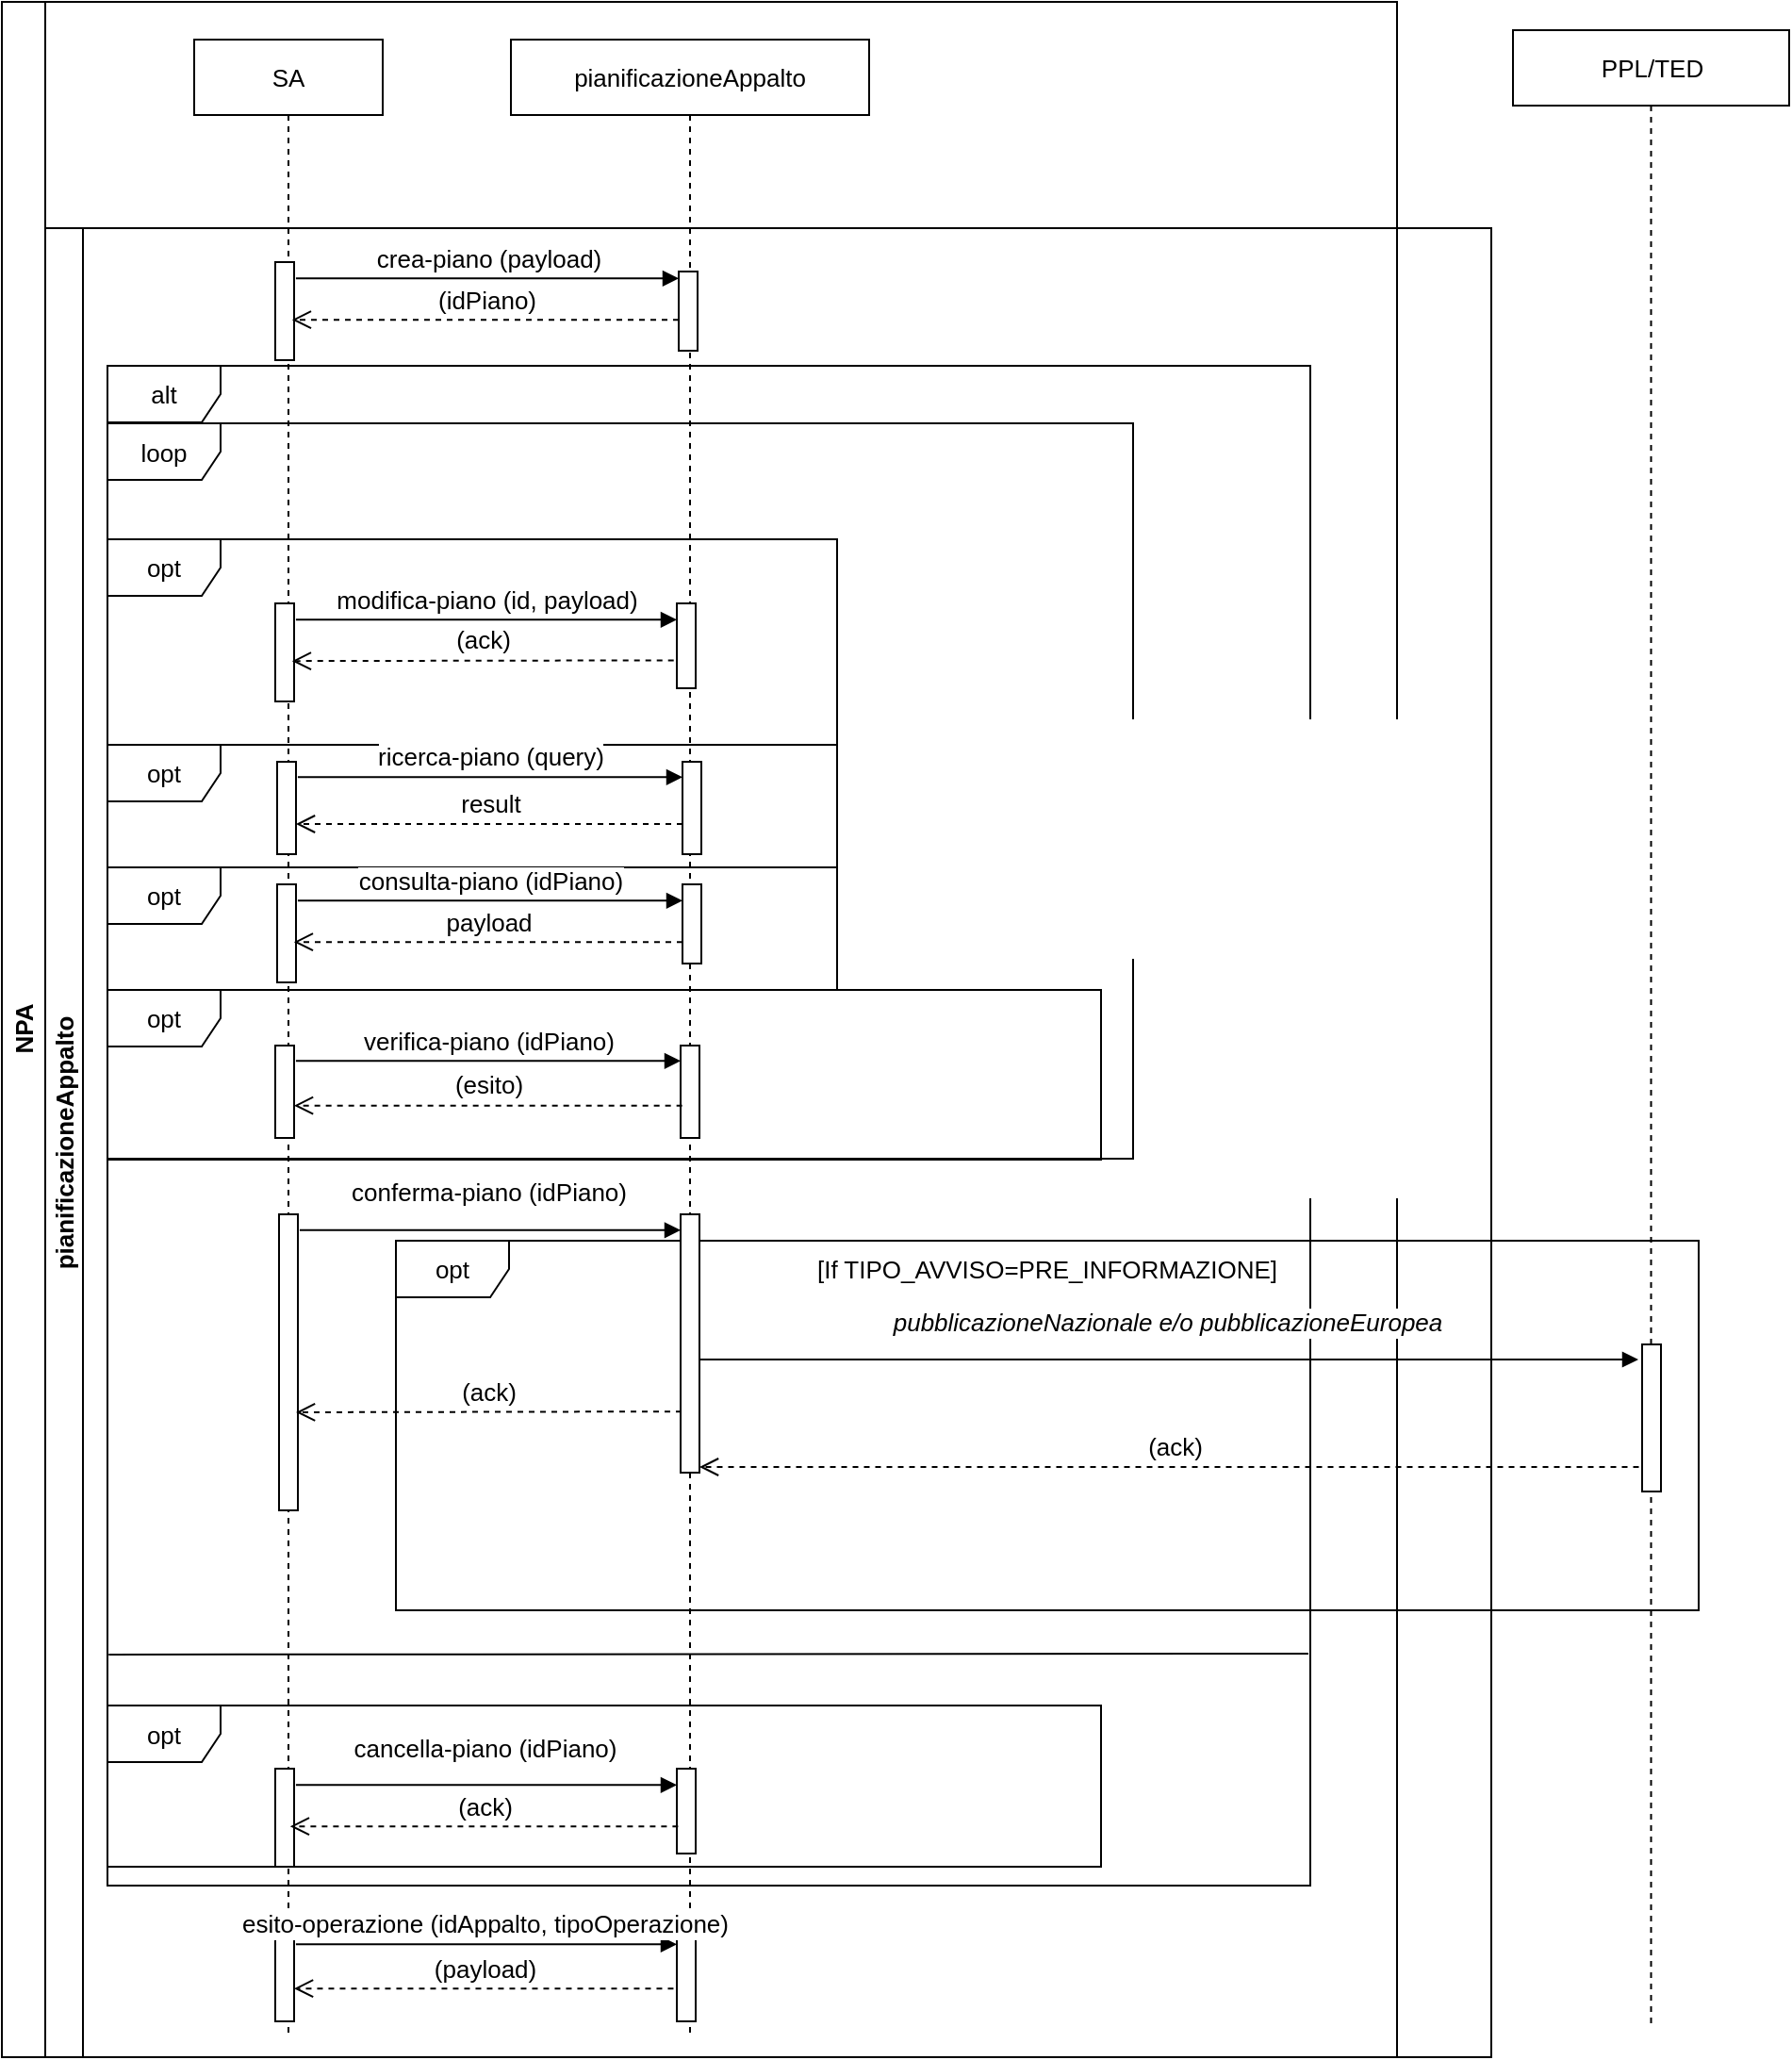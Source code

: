 <mxfile version="20.8.10" type="device"><diagram name="Sequence pianificazioneAppalto" id="UKMwSE8YnOYDbBBs1wo6"><mxGraphModel dx="2269" dy="1483" grid="0" gridSize="10" guides="1" tooltips="1" connect="1" arrows="1" fold="1" page="1" pageScale="1" pageWidth="850" pageHeight="1100" math="0" shadow="0"><root><mxCell id="0"/><mxCell id="1" parent="0"/><mxCell id="P1UBb0xaYBLae1-us5LO-1" value="&lt;font color=&quot;#000000&quot; style=&quot;font-size: 13px;&quot;&gt;&lt;span style=&quot;font-size: 13px;&quot;&gt;opt&lt;/span&gt;&lt;/font&gt;" style="shape=umlFrame;whiteSpace=wrap;html=1;fontColor=#FF0000;strokeColor=#000000;fontSize=13;" vertex="1" parent="1"><mxGeometry x="259" y="697" width="691" height="196" as="geometry"/></mxCell><mxCell id="P1UBb0xaYBLae1-us5LO-2" value="opt" style="shape=umlFrame;whiteSpace=wrap;html=1;fontSize=13;" vertex="1" parent="1"><mxGeometry x="106" y="325" width="387" height="109" as="geometry"/></mxCell><mxCell id="P1UBb0xaYBLae1-us5LO-3" value="alt" style="shape=umlFrame;whiteSpace=wrap;html=1;fontSize=13;" vertex="1" parent="1"><mxGeometry x="106" y="233" width="638" height="806" as="geometry"/></mxCell><mxCell id="P1UBb0xaYBLae1-us5LO-4" value="loop" style="shape=umlFrame;whiteSpace=wrap;html=1;fontSize=13;" vertex="1" parent="1"><mxGeometry x="106" y="263.5" width="544" height="390" as="geometry"/></mxCell><mxCell id="P1UBb0xaYBLae1-us5LO-5" value="opt" style="shape=umlFrame;whiteSpace=wrap;html=1;fontSize=13;" vertex="1" parent="1"><mxGeometry x="106" y="434" width="387" height="65" as="geometry"/></mxCell><mxCell id="P1UBb0xaYBLae1-us5LO-6" value="opt" style="shape=umlFrame;whiteSpace=wrap;html=1;fontSize=13;" vertex="1" parent="1"><mxGeometry x="106" y="499" width="387" height="65" as="geometry"/></mxCell><mxCell id="P1UBb0xaYBLae1-us5LO-7" value="NPA" style="swimlane;horizontal=0;whiteSpace=wrap;html=1;strokeWidth=1;fontSize=13;" vertex="1" parent="1"><mxGeometry x="50" y="40" width="740" height="1090" as="geometry"/></mxCell><mxCell id="P1UBb0xaYBLae1-us5LO-8" value="pianificazioneAppalto" style="shape=umlLifeline;perimeter=lifelinePerimeter;whiteSpace=wrap;html=1;container=1;collapsible=0;recursiveResize=0;outlineConnect=0;fontSize=13;" vertex="1" parent="P1UBb0xaYBLae1-us5LO-7"><mxGeometry x="270" y="20" width="190" height="1060" as="geometry"/></mxCell><mxCell id="P1UBb0xaYBLae1-us5LO-9" value="" style="html=1;points=[];perimeter=orthogonalPerimeter;fontSize=13;" vertex="1" parent="P1UBb0xaYBLae1-us5LO-8"><mxGeometry x="89" y="123" width="10" height="42" as="geometry"/></mxCell><mxCell id="P1UBb0xaYBLae1-us5LO-10" value="opt" style="shape=umlFrame;whiteSpace=wrap;html=1;fontSize=13;" vertex="1" parent="P1UBb0xaYBLae1-us5LO-8"><mxGeometry x="-214" y="883.5" width="527" height="85.5" as="geometry"/></mxCell><mxCell id="P1UBb0xaYBLae1-us5LO-11" value="SA" style="shape=umlLifeline;perimeter=lifelinePerimeter;whiteSpace=wrap;html=1;container=1;collapsible=0;recursiveResize=0;outlineConnect=0;fontSize=13;" vertex="1" parent="P1UBb0xaYBLae1-us5LO-7"><mxGeometry x="102" y="20" width="100" height="1060" as="geometry"/></mxCell><mxCell id="P1UBb0xaYBLae1-us5LO-12" value="pianificazioneAppalto" style="swimlane;startSize=20;horizontal=0;html=1;whiteSpace=wrap;fontSize=13;" vertex="1" parent="P1UBb0xaYBLae1-us5LO-7"><mxGeometry x="23" y="120" width="767" height="970" as="geometry"><mxRectangle x="23" y="120" width="40" height="130" as="alternateBounds"/></mxGeometry></mxCell><mxCell id="P1UBb0xaYBLae1-us5LO-13" value="" style="html=1;points=[];perimeter=orthogonalPerimeter;fontSize=13;" vertex="1" parent="P1UBb0xaYBLae1-us5LO-12"><mxGeometry x="122" y="18" width="10" height="52" as="geometry"/></mxCell><mxCell id="P1UBb0xaYBLae1-us5LO-14" value="" style="html=1;points=[];perimeter=orthogonalPerimeter;fontSize=13;" vertex="1" parent="P1UBb0xaYBLae1-us5LO-12"><mxGeometry x="122" y="199" width="10" height="52" as="geometry"/></mxCell><mxCell id="P1UBb0xaYBLae1-us5LO-15" value="(ack)" style="html=1;verticalAlign=bottom;endArrow=open;dashed=1;endSize=8;rounded=0;entryX=0.89;entryY=0.588;entryDx=0;entryDy=0;entryPerimeter=0;exitX=-0.164;exitY=0.671;exitDx=0;exitDy=0;exitPerimeter=0;fontSize=13;" edge="1" parent="P1UBb0xaYBLae1-us5LO-12" source="P1UBb0xaYBLae1-us5LO-16" target="P1UBb0xaYBLae1-us5LO-14"><mxGeometry relative="1" as="geometry"><mxPoint x="302" y="229.576" as="sourcePoint"/><mxPoint x="327" y="271" as="targetPoint"/></mxGeometry></mxCell><mxCell id="P1UBb0xaYBLae1-us5LO-16" value="" style="html=1;points=[];perimeter=orthogonalPerimeter;fontSize=13;" vertex="1" parent="P1UBb0xaYBLae1-us5LO-12"><mxGeometry x="335" y="199" width="10" height="45" as="geometry"/></mxCell><mxCell id="P1UBb0xaYBLae1-us5LO-17" value="modifica-piano (id, payload)" style="html=1;verticalAlign=bottom;endArrow=block;rounded=0;exitX=1.097;exitY=0.166;exitDx=0;exitDy=0;exitPerimeter=0;endFill=1;fontSize=13;" edge="1" parent="P1UBb0xaYBLae1-us5LO-12" source="P1UBb0xaYBLae1-us5LO-14" target="P1UBb0xaYBLae1-us5LO-16"><mxGeometry width="80" relative="1" as="geometry"><mxPoint x="195.97" y="367.632" as="sourcePoint"/><mxPoint x="365" y="367.632" as="targetPoint"/></mxGeometry></mxCell><mxCell id="P1UBb0xaYBLae1-us5LO-18" value="" style="html=1;points=[];perimeter=orthogonalPerimeter;fontSize=13;" vertex="1" parent="P1UBb0xaYBLae1-us5LO-12"><mxGeometry x="123" y="283" width="10" height="49" as="geometry"/></mxCell><mxCell id="P1UBb0xaYBLae1-us5LO-19" value="" style="html=1;points=[];perimeter=orthogonalPerimeter;fontSize=13;" vertex="1" parent="P1UBb0xaYBLae1-us5LO-12"><mxGeometry x="338" y="283" width="10" height="49" as="geometry"/></mxCell><mxCell id="P1UBb0xaYBLae1-us5LO-20" value="ricerca-piano (query)" style="html=1;verticalAlign=bottom;endArrow=block;rounded=0;exitX=1.097;exitY=0.166;exitDx=0;exitDy=0;exitPerimeter=0;endFill=1;fontSize=13;" edge="1" parent="P1UBb0xaYBLae1-us5LO-12" source="P1UBb0xaYBLae1-us5LO-18" target="P1UBb0xaYBLae1-us5LO-19"><mxGeometry x="0.004" width="80" relative="1" as="geometry"><mxPoint x="133.97" y="291.632" as="sourcePoint"/><mxPoint x="303" y="291.632" as="targetPoint"/><mxPoint as="offset"/></mxGeometry></mxCell><mxCell id="P1UBb0xaYBLae1-us5LO-21" value="" style="html=1;points=[];perimeter=orthogonalPerimeter;fontSize=13;" vertex="1" parent="P1UBb0xaYBLae1-us5LO-12"><mxGeometry x="123" y="348" width="10" height="52" as="geometry"/></mxCell><mxCell id="P1UBb0xaYBLae1-us5LO-22" value="" style="html=1;points=[];perimeter=orthogonalPerimeter;fontSize=13;" vertex="1" parent="P1UBb0xaYBLae1-us5LO-12"><mxGeometry x="122" y="817" width="10" height="52" as="geometry"/></mxCell><mxCell id="P1UBb0xaYBLae1-us5LO-23" value="" style="html=1;points=[];perimeter=orthogonalPerimeter;fontSize=13;" vertex="1" parent="P1UBb0xaYBLae1-us5LO-12"><mxGeometry x="335" y="817" width="10" height="45" as="geometry"/></mxCell><mxCell id="P1UBb0xaYBLae1-us5LO-24" value="cancella-piano (idPiano)" style="html=1;verticalAlign=bottom;endArrow=block;rounded=0;exitX=1.097;exitY=0.166;exitDx=0;exitDy=0;exitPerimeter=0;endFill=1;fontSize=13;" edge="1" parent="P1UBb0xaYBLae1-us5LO-12" source="P1UBb0xaYBLae1-us5LO-22" target="P1UBb0xaYBLae1-us5LO-23"><mxGeometry x="-0.01" y="9" width="80" relative="1" as="geometry"><mxPoint x="132.97" y="825.632" as="sourcePoint"/><mxPoint x="302" y="825.632" as="targetPoint"/><mxPoint as="offset"/></mxGeometry></mxCell><mxCell id="P1UBb0xaYBLae1-us5LO-25" value="" style="html=1;points=[];perimeter=orthogonalPerimeter;fontSize=13;" vertex="1" parent="P1UBb0xaYBLae1-us5LO-12"><mxGeometry x="122" y="902" width="10" height="49" as="geometry"/></mxCell><mxCell id="P1UBb0xaYBLae1-us5LO-26" value="(payload)" style="html=1;verticalAlign=bottom;endArrow=open;dashed=1;endSize=8;rounded=0;exitX=-0.177;exitY=0.645;exitDx=0;exitDy=0;exitPerimeter=0;fontSize=13;" edge="1" parent="P1UBb0xaYBLae1-us5LO-12" source="P1UBb0xaYBLae1-us5LO-27" target="P1UBb0xaYBLae1-us5LO-25"><mxGeometry relative="1" as="geometry"><mxPoint x="302" y="932.576" as="sourcePoint"/><mxPoint x="64" y="771" as="targetPoint"/></mxGeometry></mxCell><mxCell id="P1UBb0xaYBLae1-us5LO-27" value="" style="html=1;points=[];perimeter=orthogonalPerimeter;fontSize=13;" vertex="1" parent="P1UBb0xaYBLae1-us5LO-12"><mxGeometry x="335" y="902" width="10" height="49" as="geometry"/></mxCell><mxCell id="P1UBb0xaYBLae1-us5LO-28" value="esito-operazione (idAppalto, tipoOperazione)" style="html=1;verticalAlign=bottom;endArrow=block;rounded=0;exitX=1.097;exitY=0.166;exitDx=0;exitDy=0;exitPerimeter=0;endFill=1;fontSize=13;" edge="1" parent="P1UBb0xaYBLae1-us5LO-12" source="P1UBb0xaYBLae1-us5LO-25" target="P1UBb0xaYBLae1-us5LO-27"><mxGeometry x="-0.01" width="80" relative="1" as="geometry"><mxPoint x="69.97" y="750.632" as="sourcePoint"/><mxPoint x="239" y="750.632" as="targetPoint"/><mxPoint as="offset"/></mxGeometry></mxCell><mxCell id="P1UBb0xaYBLae1-us5LO-29" value="" style="html=1;points=[];perimeter=orthogonalPerimeter;fontSize=13;" vertex="1" parent="P1UBb0xaYBLae1-us5LO-12"><mxGeometry x="338" y="348" width="10" height="42" as="geometry"/></mxCell><mxCell id="P1UBb0xaYBLae1-us5LO-30" value="consulta-piano (idPiano)" style="html=1;verticalAlign=bottom;endArrow=block;rounded=0;exitX=1.097;exitY=0.166;exitDx=0;exitDy=0;exitPerimeter=0;fontSize=13;" edge="1" parent="P1UBb0xaYBLae1-us5LO-12" source="P1UBb0xaYBLae1-us5LO-21" target="P1UBb0xaYBLae1-us5LO-29"><mxGeometry x="-0.0" width="80" relative="1" as="geometry"><mxPoint x="88" y="320" as="sourcePoint"/><mxPoint x="168" y="320" as="targetPoint"/><mxPoint as="offset"/></mxGeometry></mxCell><mxCell id="P1UBb0xaYBLae1-us5LO-31" value="payload" style="html=1;verticalAlign=bottom;endArrow=open;dashed=1;endSize=8;rounded=0;entryX=0.89;entryY=0.588;entryDx=0;entryDy=0;entryPerimeter=0;fontSize=13;" edge="1" parent="P1UBb0xaYBLae1-us5LO-12" source="P1UBb0xaYBLae1-us5LO-29" target="P1UBb0xaYBLae1-us5LO-21"><mxGeometry relative="1" as="geometry"><mxPoint x="408" y="420" as="sourcePoint"/><mxPoint x="328" y="420" as="targetPoint"/></mxGeometry></mxCell><mxCell id="P1UBb0xaYBLae1-us5LO-32" value="opt" style="shape=umlFrame;whiteSpace=wrap;html=1;fontSize=13;" vertex="1" parent="P1UBb0xaYBLae1-us5LO-12"><mxGeometry x="33" y="404" width="527" height="90" as="geometry"/></mxCell><mxCell id="P1UBb0xaYBLae1-us5LO-33" value="" style="html=1;points=[];perimeter=orthogonalPerimeter;fontSize=13;" vertex="1" parent="P1UBb0xaYBLae1-us5LO-12"><mxGeometry x="337" y="433.5" width="10" height="49" as="geometry"/></mxCell><mxCell id="P1UBb0xaYBLae1-us5LO-34" value="" style="html=1;points=[];perimeter=orthogonalPerimeter;fontSize=13;" vertex="1" parent="P1UBb0xaYBLae1-us5LO-12"><mxGeometry x="122" y="433.5" width="10" height="49" as="geometry"/></mxCell><mxCell id="P1UBb0xaYBLae1-us5LO-35" value="verifica-piano (idPiano)" style="html=1;verticalAlign=bottom;endArrow=block;rounded=0;exitX=1.097;exitY=0.166;exitDx=0;exitDy=0;exitPerimeter=0;endFill=1;fontSize=13;" edge="1" parent="P1UBb0xaYBLae1-us5LO-12" source="P1UBb0xaYBLae1-us5LO-34" target="P1UBb0xaYBLae1-us5LO-33"><mxGeometry x="-0.0" width="80" relative="1" as="geometry"><mxPoint x="-50.03" y="-146.868" as="sourcePoint"/><mxPoint x="119" y="-146.868" as="targetPoint"/><mxPoint as="offset"/></mxGeometry></mxCell><mxCell id="P1UBb0xaYBLae1-us5LO-36" value="(esito)" style="html=1;verticalAlign=bottom;endArrow=open;dashed=1;endSize=8;rounded=0;exitX=0.083;exitY=0.65;exitDx=0;exitDy=0;exitPerimeter=0;fontSize=13;" edge="1" parent="P1UBb0xaYBLae1-us5LO-12" source="P1UBb0xaYBLae1-us5LO-33" target="P1UBb0xaYBLae1-us5LO-34"><mxGeometry relative="1" as="geometry"><mxPoint x="484.75" y="467.478" as="sourcePoint"/><mxPoint x="153" y="467" as="targetPoint"/></mxGeometry></mxCell><mxCell id="P1UBb0xaYBLae1-us5LO-37" value="crea-piano (payload)" style="html=1;verticalAlign=bottom;endArrow=block;rounded=0;exitX=1.097;exitY=0.166;exitDx=0;exitDy=0;exitPerimeter=0;fontSize=13;" edge="1" parent="P1UBb0xaYBLae1-us5LO-7" source="P1UBb0xaYBLae1-us5LO-13" target="P1UBb0xaYBLae1-us5LO-9"><mxGeometry x="0.005" width="80" relative="1" as="geometry"><mxPoint x="150" y="150" as="sourcePoint"/><mxPoint x="230" y="150" as="targetPoint"/><mxPoint as="offset"/></mxGeometry></mxCell><mxCell id="P1UBb0xaYBLae1-us5LO-38" value="(idPiano)" style="html=1;verticalAlign=bottom;endArrow=open;dashed=1;endSize=8;rounded=0;entryX=0.89;entryY=0.588;entryDx=0;entryDy=0;entryPerimeter=0;fontSize=13;" edge="1" parent="P1UBb0xaYBLae1-us5LO-7" source="P1UBb0xaYBLae1-us5LO-9" target="P1UBb0xaYBLae1-us5LO-13"><mxGeometry relative="1" as="geometry"><mxPoint x="470" y="250" as="sourcePoint"/><mxPoint x="390" y="250" as="targetPoint"/></mxGeometry></mxCell><mxCell id="P1UBb0xaYBLae1-us5LO-39" value="result" style="html=1;verticalAlign=bottom;endArrow=open;dashed=1;endSize=8;rounded=0;fontSize=13;" edge="1" parent="P1UBb0xaYBLae1-us5LO-7"><mxGeometry relative="1" as="geometry"><mxPoint x="361" y="436" as="sourcePoint"/><mxPoint x="156" y="436.0" as="targetPoint"/></mxGeometry></mxCell><mxCell id="P1UBb0xaYBLae1-us5LO-40" value="" style="endArrow=none;html=1;rounded=0;strokeColor=#000000;fontColor=#FF0000;exitX=0.001;exitY=0.848;exitDx=0;exitDy=0;exitPerimeter=0;fontSize=13;" edge="1" parent="1" source="P1UBb0xaYBLae1-us5LO-3"><mxGeometry width="50" height="50" relative="1" as="geometry"><mxPoint x="112" y="916" as="sourcePoint"/><mxPoint x="743" y="916" as="targetPoint"/></mxGeometry></mxCell><mxCell id="P1UBb0xaYBLae1-us5LO-41" value="" style="html=1;points=[];perimeter=orthogonalPerimeter;fontSize=13;" vertex="1" parent="1"><mxGeometry x="197" y="683" width="10" height="157" as="geometry"/></mxCell><mxCell id="P1UBb0xaYBLae1-us5LO-42" value="(ack)" style="html=1;verticalAlign=bottom;endArrow=open;dashed=1;endSize=8;rounded=0;fontSize=13;" edge="1" parent="1"><mxGeometry relative="1" as="geometry"><mxPoint x="410.5" y="787.576" as="sourcePoint"/><mxPoint x="206" y="788" as="targetPoint"/></mxGeometry></mxCell><mxCell id="P1UBb0xaYBLae1-us5LO-43" value="" style="html=1;points=[];perimeter=orthogonalPerimeter;fontSize=13;" vertex="1" parent="1"><mxGeometry x="410" y="683" width="10" height="137" as="geometry"/></mxCell><mxCell id="P1UBb0xaYBLae1-us5LO-44" value="conferma-piano (idPiano)" style="html=1;verticalAlign=bottom;endArrow=block;rounded=0;exitX=1.097;exitY=0.166;exitDx=0;exitDy=0;exitPerimeter=0;endFill=1;fontSize=13;" edge="1" parent="1"><mxGeometry x="-0.01" y="9" width="80" relative="1" as="geometry"><mxPoint x="207.97" y="691.422" as="sourcePoint"/><mxPoint x="410" y="691.422" as="targetPoint"/><mxPoint as="offset"/></mxGeometry></mxCell><mxCell id="P1UBb0xaYBLae1-us5LO-45" value="(ack)" style="html=1;verticalAlign=bottom;endArrow=open;dashed=1;endSize=8;rounded=0;strokeColor=#000000;fontSize=13;" edge="1" parent="1"><mxGeometry relative="1" as="geometry"><mxPoint x="924.25" y="817.0" as="sourcePoint"/><mxPoint x="420" y="817.0" as="targetPoint"/></mxGeometry></mxCell><mxCell id="P1UBb0xaYBLae1-us5LO-46" value="&lt;font style=&quot;font-size: 13px;&quot;&gt;&lt;span style=&quot;font-size: 13px;&quot;&gt;&lt;i&gt;pubblicazioneNazionale e/o pubblicazioneEuropea&lt;/i&gt;&lt;/span&gt;&lt;/font&gt;" style="html=1;verticalAlign=bottom;endArrow=block;rounded=0;endFill=1;strokeColor=#000000;fontSize=13;" edge="1" parent="1"><mxGeometry x="-0.006" y="9" width="80" relative="1" as="geometry"><mxPoint x="420" y="760" as="sourcePoint"/><mxPoint x="918" y="760" as="targetPoint"/><mxPoint as="offset"/></mxGeometry></mxCell><mxCell id="P1UBb0xaYBLae1-us5LO-47" value="&lt;font style=&quot;font-size: 13px;&quot;&gt;&lt;span style=&quot;font-size: 13px;&quot;&gt;[If TIPO_AVVISO=PRE_INFORMAZIONE]&lt;/span&gt;&lt;/font&gt;" style="text;html=1;strokeColor=none;fillColor=none;align=center;verticalAlign=middle;whiteSpace=wrap;rounded=0;fontColor=#000000;fontSize=13;fontStyle=0" vertex="1" parent="1"><mxGeometry x="465" y="697" width="279" height="30" as="geometry"/></mxCell><mxCell id="P1UBb0xaYBLae1-us5LO-48" value="PPL/TED" style="shape=umlLifeline;perimeter=lifelinePerimeter;whiteSpace=wrap;html=1;container=1;collapsible=0;recursiveResize=0;outlineConnect=0;fontSize=13;" vertex="1" parent="1"><mxGeometry x="851.5" y="55" width="146.5" height="1060" as="geometry"/></mxCell><mxCell id="P1UBb0xaYBLae1-us5LO-49" value="" style="html=1;points=[];perimeter=orthogonalPerimeter;strokeColor=#000000;fontColor=#FF0000;fontSize=13;" vertex="1" parent="1"><mxGeometry x="920" y="752" width="10" height="78" as="geometry"/></mxCell><mxCell id="P1UBb0xaYBLae1-us5LO-50" value="(ack)" style="html=1;verticalAlign=bottom;endArrow=open;dashed=1;endSize=8;rounded=0;entryX=0.89;entryY=0.588;entryDx=0;entryDy=0;entryPerimeter=0;exitX=0.476;exitY=0.961;exitDx=0;exitDy=0;exitPerimeter=0;fontSize=13;" edge="1" parent="1"><mxGeometry relative="1" as="geometry"><mxPoint x="408.688" y="1007.566" as="sourcePoint"/><mxPoint x="202.9" y="1007.576" as="targetPoint"/></mxGeometry></mxCell></root></mxGraphModel></diagram></mxfile>